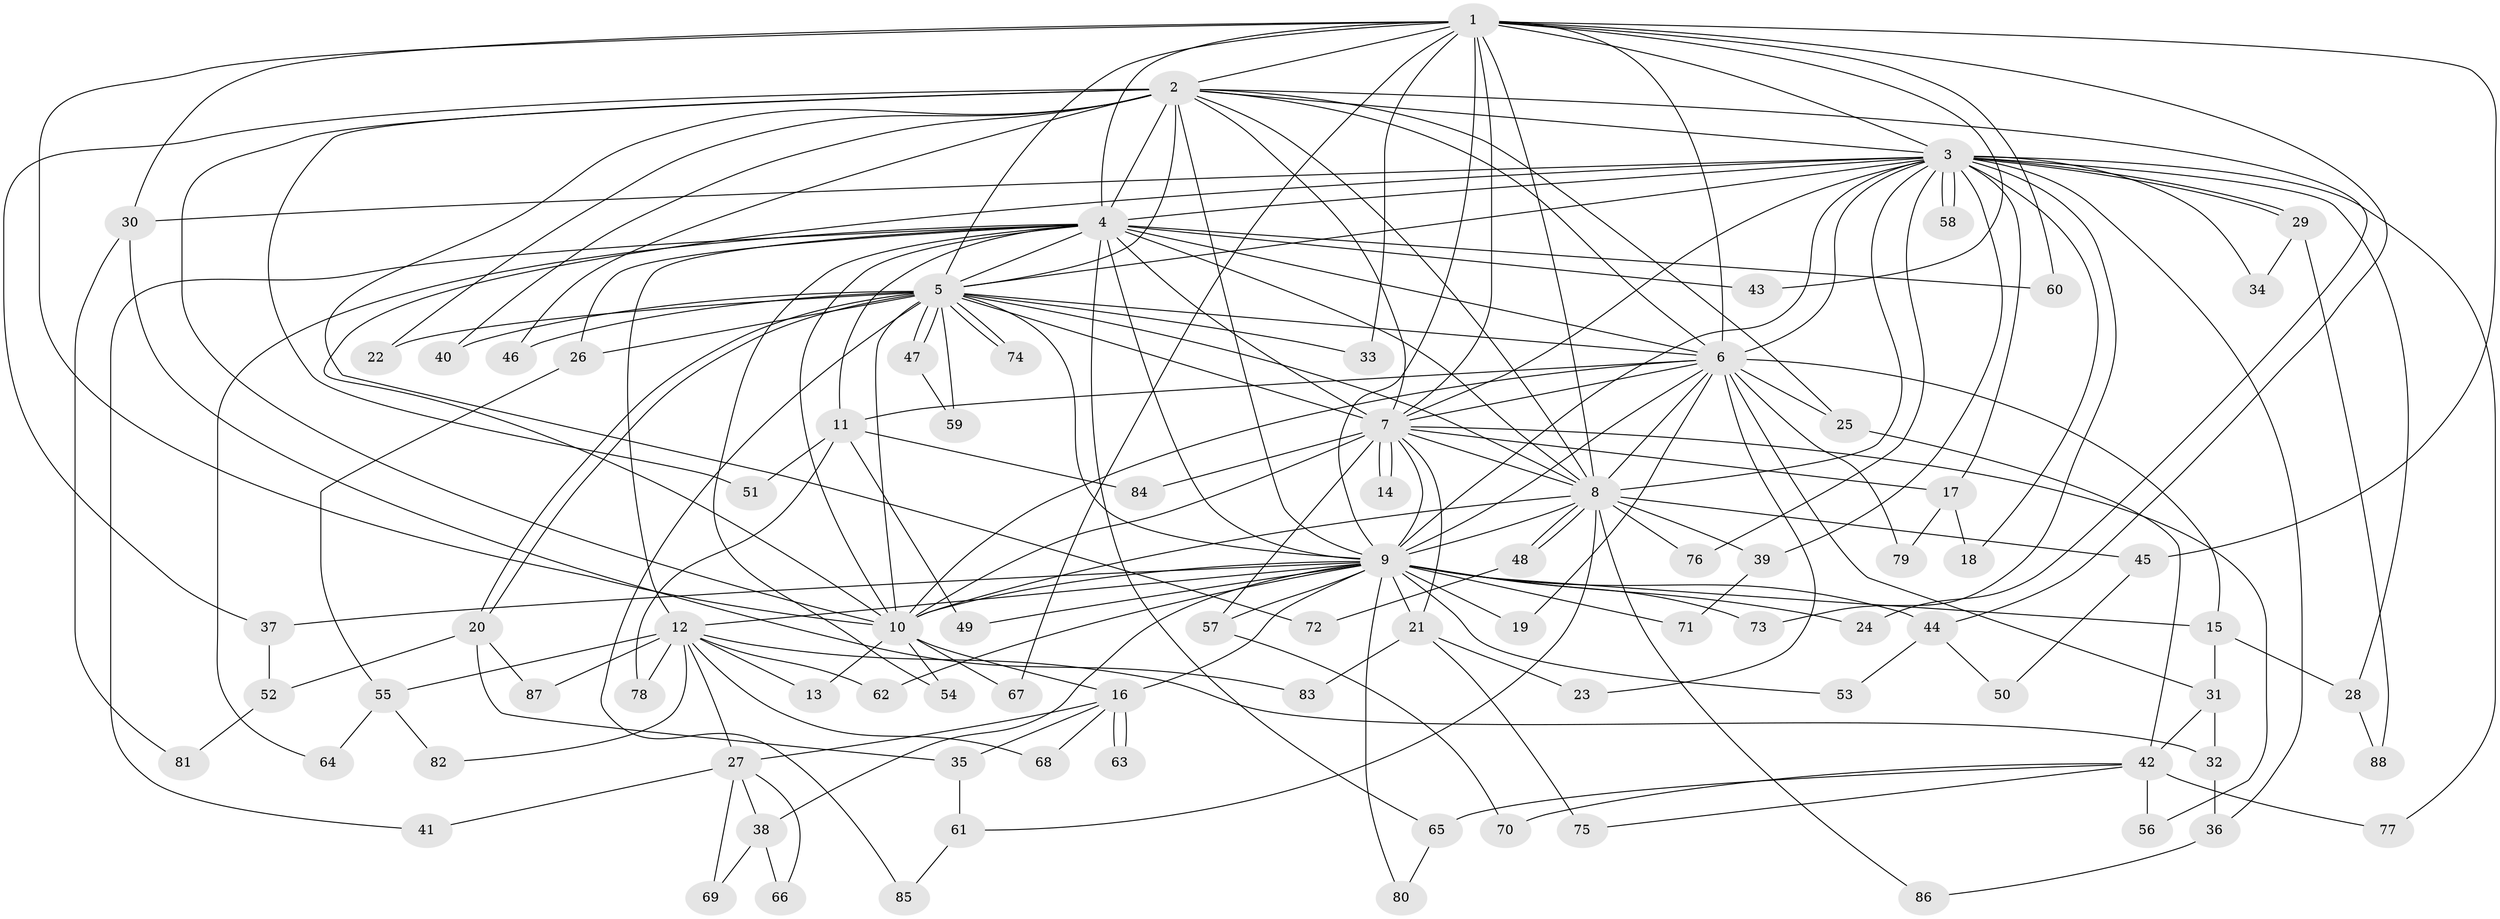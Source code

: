 // coarse degree distribution, {19: 0.022727272727272728, 13: 0.06818181818181818, 3: 0.3181818181818182, 5: 0.09090909090909091, 2: 0.1590909090909091, 15: 0.022727272727272728, 6: 0.022727272727272728, 1: 0.11363636363636363, 14: 0.045454545454545456, 12: 0.045454545454545456, 7: 0.022727272727272728, 9: 0.022727272727272728, 4: 0.045454545454545456}
// Generated by graph-tools (version 1.1) at 2025/36/03/04/25 23:36:34]
// undirected, 88 vertices, 201 edges
graph export_dot {
  node [color=gray90,style=filled];
  1;
  2;
  3;
  4;
  5;
  6;
  7;
  8;
  9;
  10;
  11;
  12;
  13;
  14;
  15;
  16;
  17;
  18;
  19;
  20;
  21;
  22;
  23;
  24;
  25;
  26;
  27;
  28;
  29;
  30;
  31;
  32;
  33;
  34;
  35;
  36;
  37;
  38;
  39;
  40;
  41;
  42;
  43;
  44;
  45;
  46;
  47;
  48;
  49;
  50;
  51;
  52;
  53;
  54;
  55;
  56;
  57;
  58;
  59;
  60;
  61;
  62;
  63;
  64;
  65;
  66;
  67;
  68;
  69;
  70;
  71;
  72;
  73;
  74;
  75;
  76;
  77;
  78;
  79;
  80;
  81;
  82;
  83;
  84;
  85;
  86;
  87;
  88;
  1 -- 2;
  1 -- 3;
  1 -- 4;
  1 -- 5;
  1 -- 6;
  1 -- 7;
  1 -- 8;
  1 -- 9;
  1 -- 10;
  1 -- 30;
  1 -- 33;
  1 -- 43;
  1 -- 44;
  1 -- 45;
  1 -- 60;
  1 -- 67;
  2 -- 3;
  2 -- 4;
  2 -- 5;
  2 -- 6;
  2 -- 7;
  2 -- 8;
  2 -- 9;
  2 -- 10;
  2 -- 22;
  2 -- 24;
  2 -- 25;
  2 -- 37;
  2 -- 40;
  2 -- 46;
  2 -- 51;
  2 -- 72;
  3 -- 4;
  3 -- 5;
  3 -- 6;
  3 -- 7;
  3 -- 8;
  3 -- 9;
  3 -- 10;
  3 -- 17;
  3 -- 18;
  3 -- 28;
  3 -- 29;
  3 -- 29;
  3 -- 30;
  3 -- 34;
  3 -- 36;
  3 -- 39;
  3 -- 58;
  3 -- 58;
  3 -- 73;
  3 -- 76;
  3 -- 77;
  4 -- 5;
  4 -- 6;
  4 -- 7;
  4 -- 8;
  4 -- 9;
  4 -- 10;
  4 -- 11;
  4 -- 12;
  4 -- 26;
  4 -- 41;
  4 -- 43;
  4 -- 54;
  4 -- 60;
  4 -- 64;
  4 -- 65;
  5 -- 6;
  5 -- 7;
  5 -- 8;
  5 -- 9;
  5 -- 10;
  5 -- 20;
  5 -- 20;
  5 -- 22;
  5 -- 26;
  5 -- 33;
  5 -- 40;
  5 -- 46;
  5 -- 47;
  5 -- 47;
  5 -- 59;
  5 -- 74;
  5 -- 74;
  5 -- 85;
  6 -- 7;
  6 -- 8;
  6 -- 9;
  6 -- 10;
  6 -- 11;
  6 -- 15;
  6 -- 19;
  6 -- 23;
  6 -- 25;
  6 -- 31;
  6 -- 79;
  7 -- 8;
  7 -- 9;
  7 -- 10;
  7 -- 14;
  7 -- 14;
  7 -- 17;
  7 -- 21;
  7 -- 56;
  7 -- 57;
  7 -- 84;
  8 -- 9;
  8 -- 10;
  8 -- 39;
  8 -- 45;
  8 -- 48;
  8 -- 48;
  8 -- 61;
  8 -- 76;
  8 -- 86;
  9 -- 10;
  9 -- 12;
  9 -- 15;
  9 -- 16;
  9 -- 19;
  9 -- 21;
  9 -- 24;
  9 -- 37;
  9 -- 38;
  9 -- 44;
  9 -- 49;
  9 -- 53;
  9 -- 57;
  9 -- 62;
  9 -- 71;
  9 -- 73;
  9 -- 80;
  10 -- 13;
  10 -- 16;
  10 -- 54;
  10 -- 67;
  11 -- 49;
  11 -- 51;
  11 -- 78;
  11 -- 84;
  12 -- 13;
  12 -- 27;
  12 -- 32;
  12 -- 55;
  12 -- 62;
  12 -- 68;
  12 -- 78;
  12 -- 82;
  12 -- 87;
  15 -- 28;
  15 -- 31;
  16 -- 27;
  16 -- 35;
  16 -- 63;
  16 -- 63;
  16 -- 68;
  17 -- 18;
  17 -- 79;
  20 -- 35;
  20 -- 52;
  20 -- 87;
  21 -- 23;
  21 -- 75;
  21 -- 83;
  25 -- 42;
  26 -- 55;
  27 -- 38;
  27 -- 41;
  27 -- 66;
  27 -- 69;
  28 -- 88;
  29 -- 34;
  29 -- 88;
  30 -- 81;
  30 -- 83;
  31 -- 32;
  31 -- 42;
  32 -- 36;
  35 -- 61;
  36 -- 86;
  37 -- 52;
  38 -- 66;
  38 -- 69;
  39 -- 71;
  42 -- 56;
  42 -- 65;
  42 -- 70;
  42 -- 75;
  42 -- 77;
  44 -- 50;
  44 -- 53;
  45 -- 50;
  47 -- 59;
  48 -- 72;
  52 -- 81;
  55 -- 64;
  55 -- 82;
  57 -- 70;
  61 -- 85;
  65 -- 80;
}

